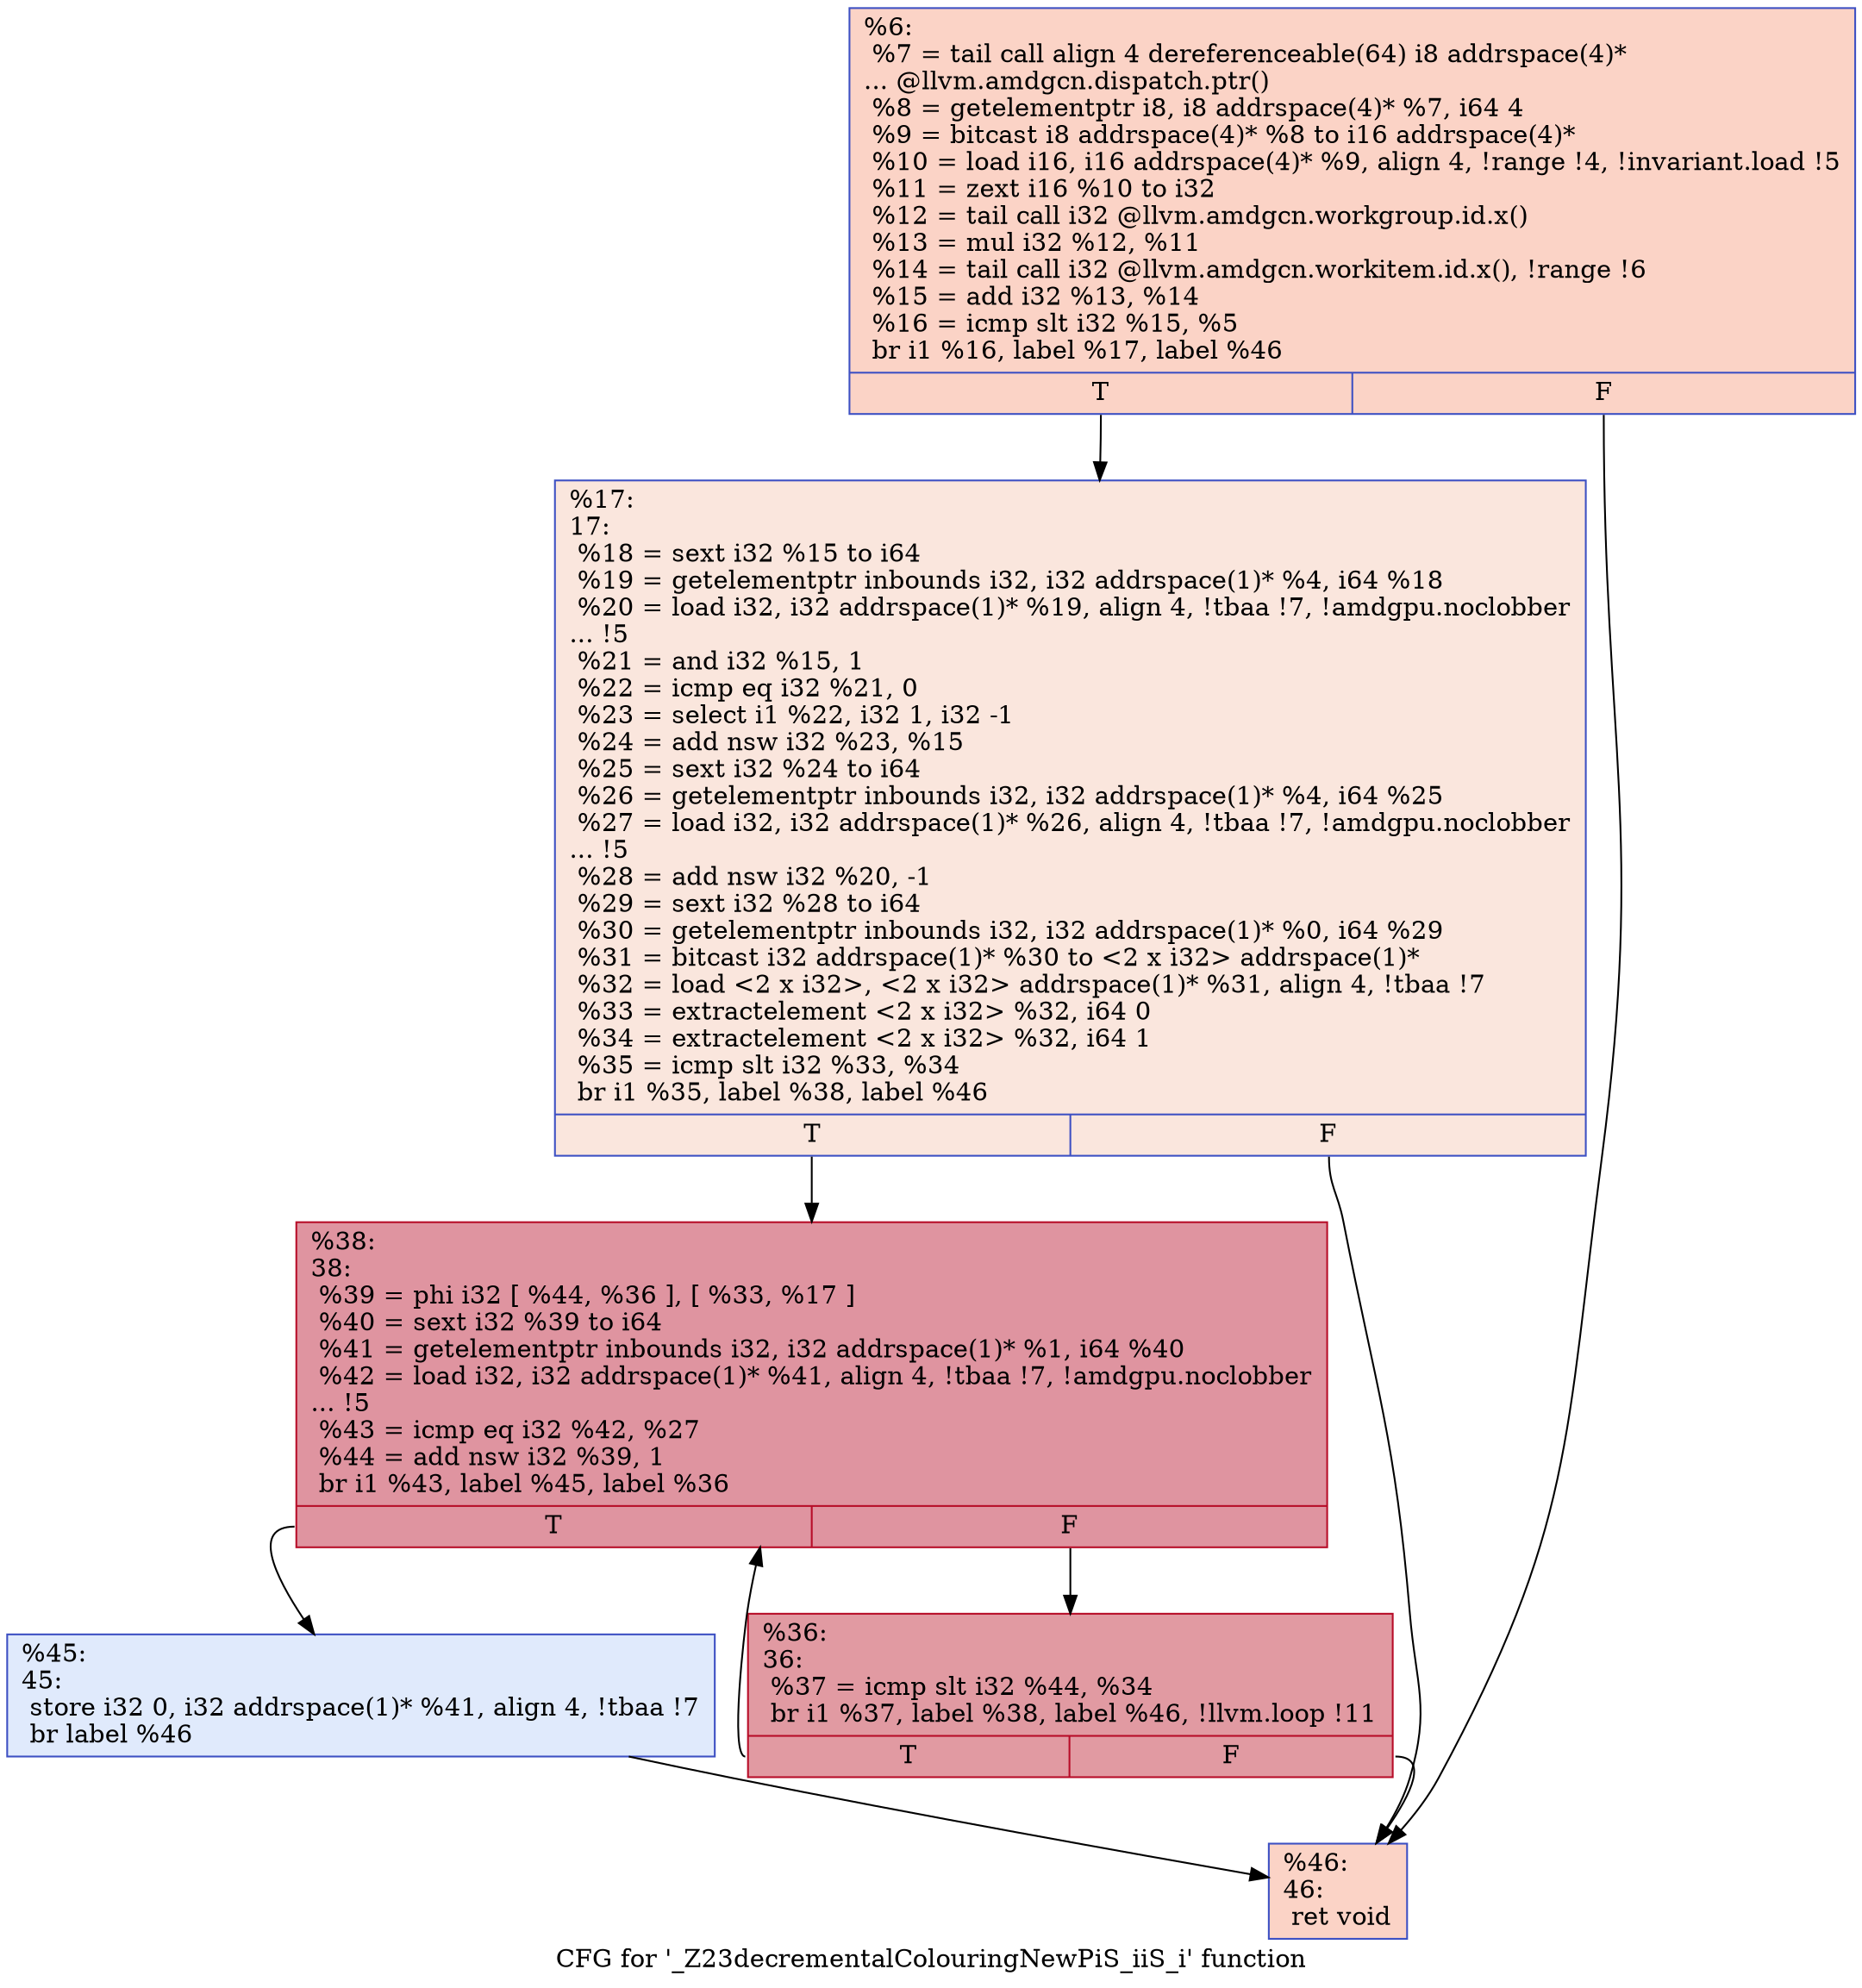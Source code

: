 digraph "CFG for '_Z23decrementalColouringNewPiS_iiS_i' function" {
	label="CFG for '_Z23decrementalColouringNewPiS_iiS_i' function";

	Node0x5efe5c0 [shape=record,color="#3d50c3ff", style=filled, fillcolor="#f59c7d70",label="{%6:\l  %7 = tail call align 4 dereferenceable(64) i8 addrspace(4)*\l... @llvm.amdgcn.dispatch.ptr()\l  %8 = getelementptr i8, i8 addrspace(4)* %7, i64 4\l  %9 = bitcast i8 addrspace(4)* %8 to i16 addrspace(4)*\l  %10 = load i16, i16 addrspace(4)* %9, align 4, !range !4, !invariant.load !5\l  %11 = zext i16 %10 to i32\l  %12 = tail call i32 @llvm.amdgcn.workgroup.id.x()\l  %13 = mul i32 %12, %11\l  %14 = tail call i32 @llvm.amdgcn.workitem.id.x(), !range !6\l  %15 = add i32 %13, %14\l  %16 = icmp slt i32 %15, %5\l  br i1 %16, label %17, label %46\l|{<s0>T|<s1>F}}"];
	Node0x5efe5c0:s0 -> Node0x5efeee0;
	Node0x5efe5c0:s1 -> Node0x5f005d0;
	Node0x5efeee0 [shape=record,color="#3d50c3ff", style=filled, fillcolor="#f3c7b170",label="{%17:\l17:                                               \l  %18 = sext i32 %15 to i64\l  %19 = getelementptr inbounds i32, i32 addrspace(1)* %4, i64 %18\l  %20 = load i32, i32 addrspace(1)* %19, align 4, !tbaa !7, !amdgpu.noclobber\l... !5\l  %21 = and i32 %15, 1\l  %22 = icmp eq i32 %21, 0\l  %23 = select i1 %22, i32 1, i32 -1\l  %24 = add nsw i32 %23, %15\l  %25 = sext i32 %24 to i64\l  %26 = getelementptr inbounds i32, i32 addrspace(1)* %4, i64 %25\l  %27 = load i32, i32 addrspace(1)* %26, align 4, !tbaa !7, !amdgpu.noclobber\l... !5\l  %28 = add nsw i32 %20, -1\l  %29 = sext i32 %28 to i64\l  %30 = getelementptr inbounds i32, i32 addrspace(1)* %0, i64 %29\l  %31 = bitcast i32 addrspace(1)* %30 to \<2 x i32\> addrspace(1)*\l  %32 = load \<2 x i32\>, \<2 x i32\> addrspace(1)* %31, align 4, !tbaa !7\l  %33 = extractelement \<2 x i32\> %32, i64 0\l  %34 = extractelement \<2 x i32\> %32, i64 1\l  %35 = icmp slt i32 %33, %34\l  br i1 %35, label %38, label %46\l|{<s0>T|<s1>F}}"];
	Node0x5efeee0:s0 -> Node0x5f00580;
	Node0x5efeee0:s1 -> Node0x5f005d0;
	Node0x5f02790 [shape=record,color="#b70d28ff", style=filled, fillcolor="#bb1b2c70",label="{%36:\l36:                                               \l  %37 = icmp slt i32 %44, %34\l  br i1 %37, label %38, label %46, !llvm.loop !11\l|{<s0>T|<s1>F}}"];
	Node0x5f02790:s0 -> Node0x5f00580;
	Node0x5f02790:s1 -> Node0x5f005d0;
	Node0x5f00580 [shape=record,color="#b70d28ff", style=filled, fillcolor="#b70d2870",label="{%38:\l38:                                               \l  %39 = phi i32 [ %44, %36 ], [ %33, %17 ]\l  %40 = sext i32 %39 to i64\l  %41 = getelementptr inbounds i32, i32 addrspace(1)* %1, i64 %40\l  %42 = load i32, i32 addrspace(1)* %41, align 4, !tbaa !7, !amdgpu.noclobber\l... !5\l  %43 = icmp eq i32 %42, %27\l  %44 = add nsw i32 %39, 1\l  br i1 %43, label %45, label %36\l|{<s0>T|<s1>F}}"];
	Node0x5f00580:s0 -> Node0x5f02e50;
	Node0x5f00580:s1 -> Node0x5f02790;
	Node0x5f02e50 [shape=record,color="#3d50c3ff", style=filled, fillcolor="#b9d0f970",label="{%45:\l45:                                               \l  store i32 0, i32 addrspace(1)* %41, align 4, !tbaa !7\l  br label %46\l}"];
	Node0x5f02e50 -> Node0x5f005d0;
	Node0x5f005d0 [shape=record,color="#3d50c3ff", style=filled, fillcolor="#f59c7d70",label="{%46:\l46:                                               \l  ret void\l}"];
}
